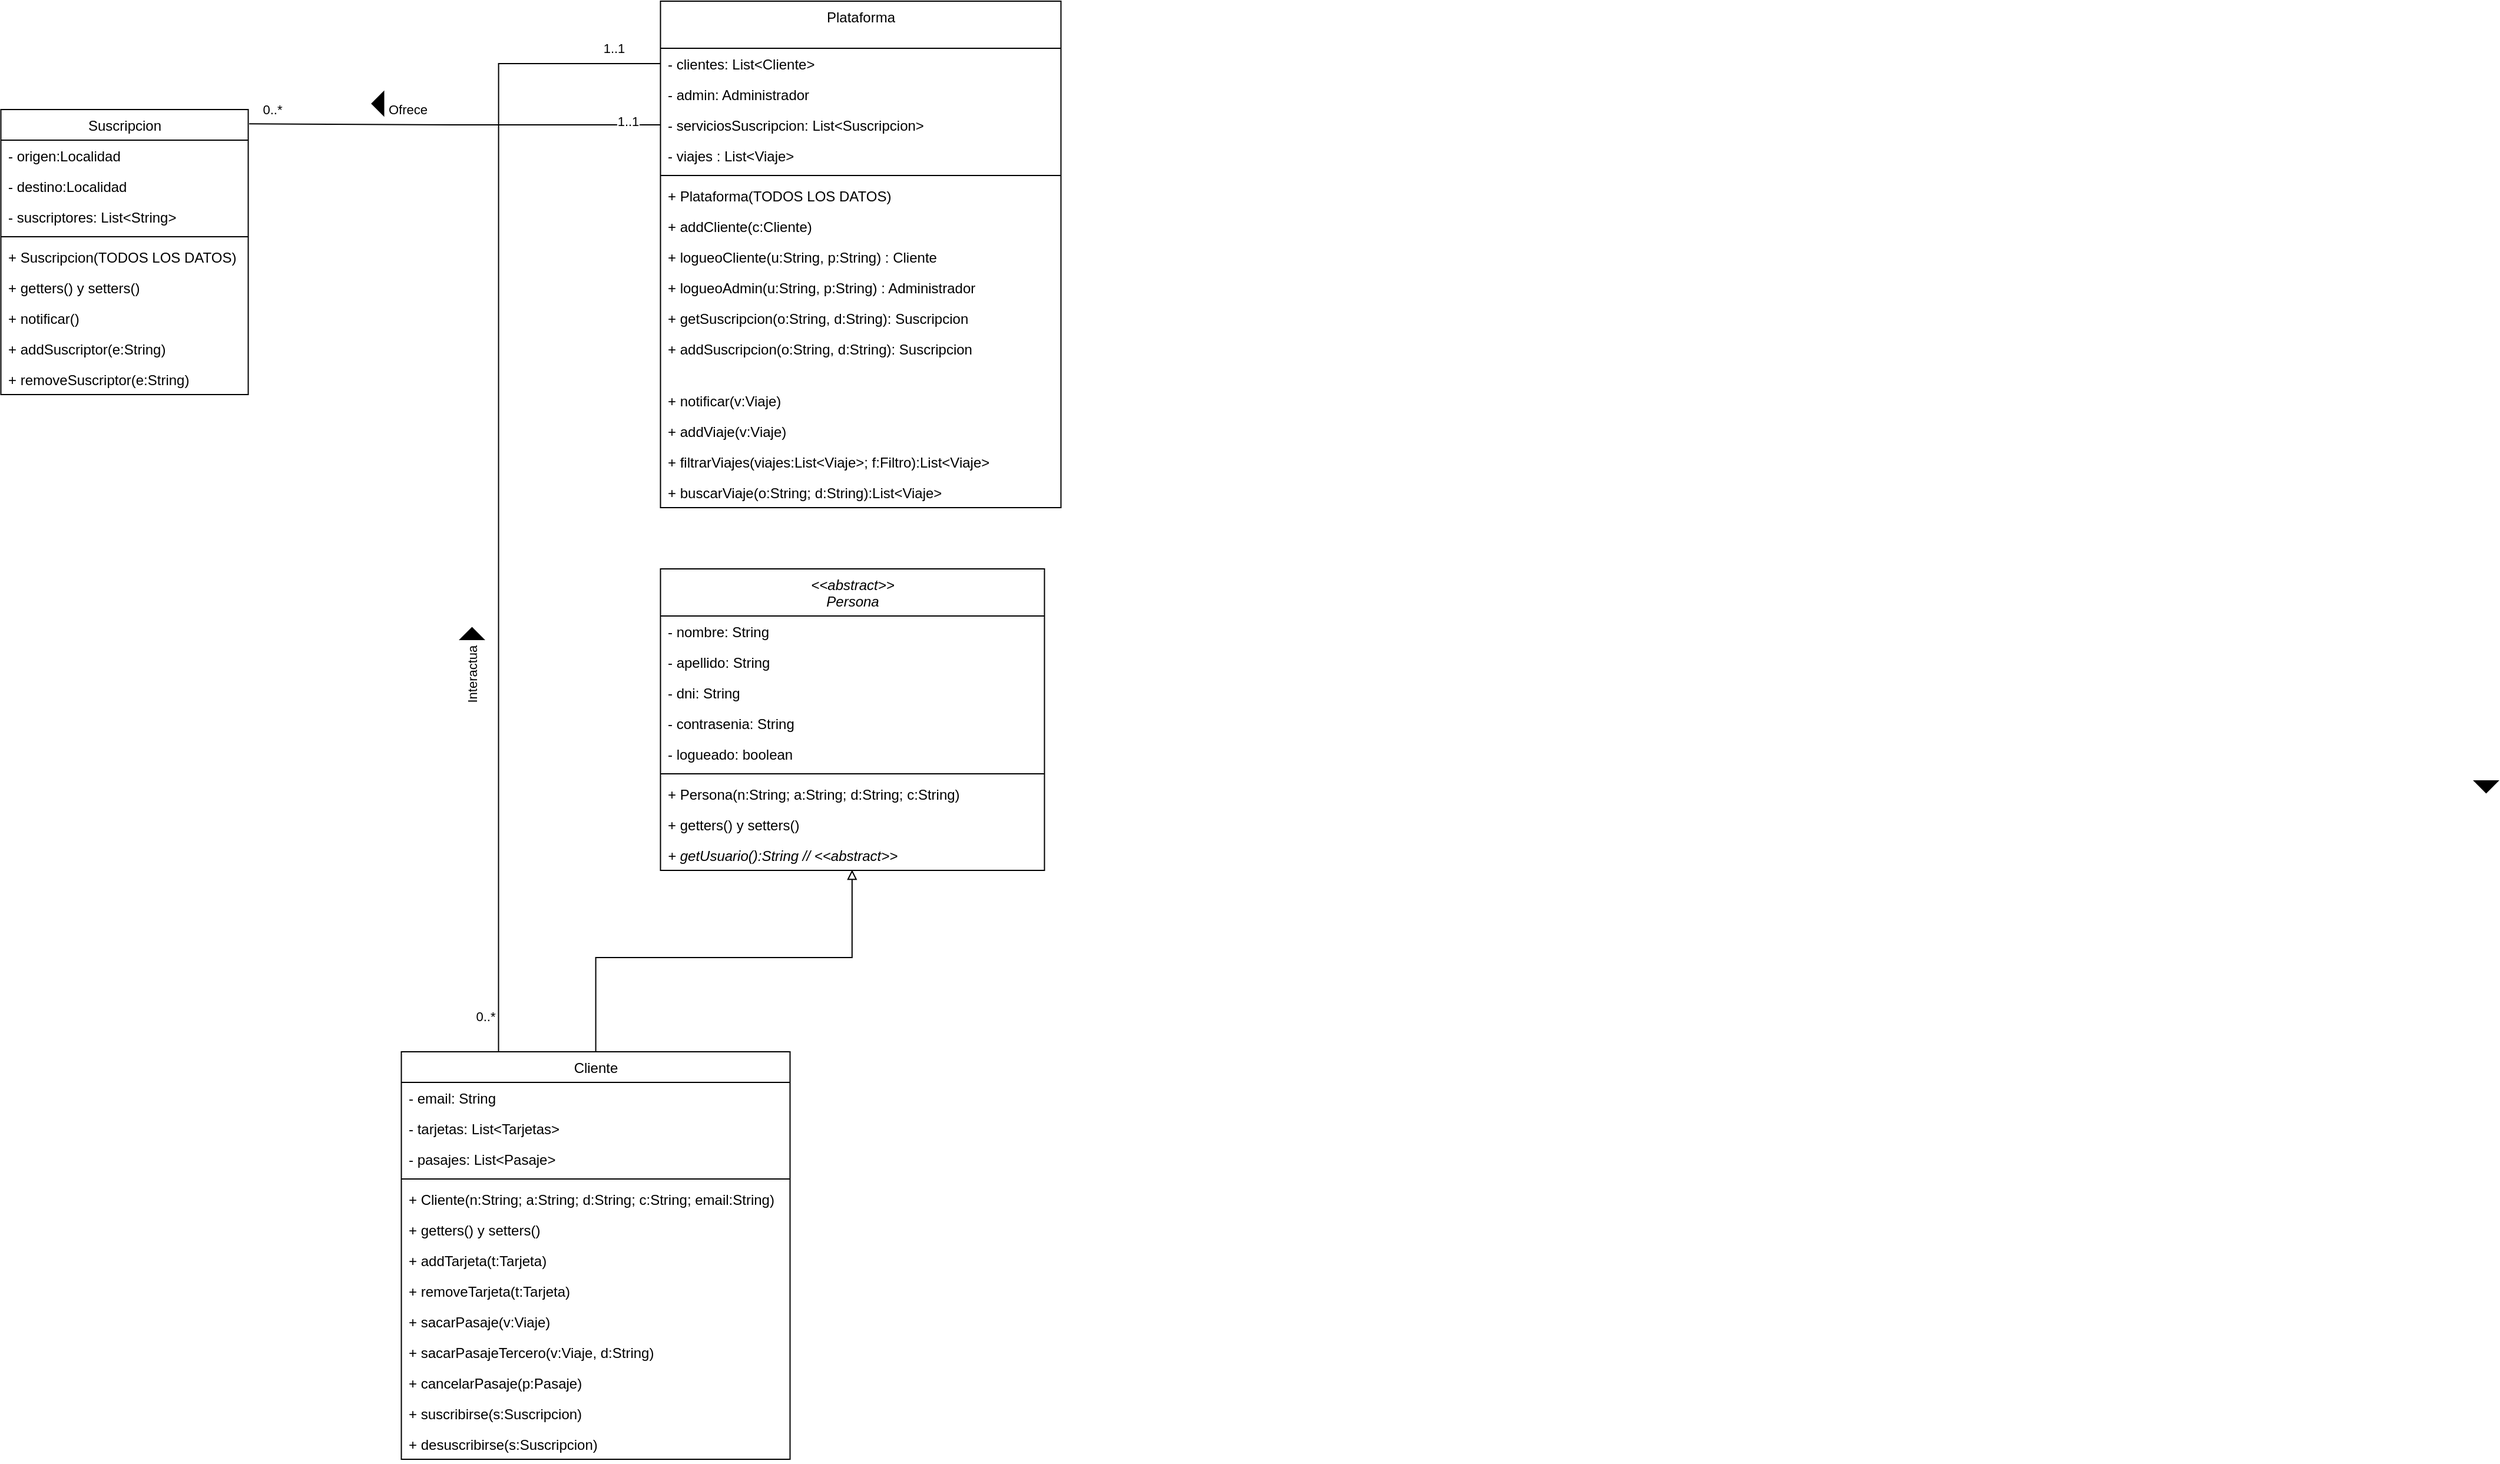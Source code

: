 <mxfile version="21.3.7" type="device">
  <diagram name="Página-1" id="zjq8cMb5KONKdvHJmB7o">
    <mxGraphModel dx="1035" dy="546" grid="1" gridSize="10" guides="1" tooltips="1" connect="1" arrows="1" fold="1" page="1" pageScale="1" pageWidth="827" pageHeight="1169" math="0" shadow="0">
      <root>
        <mxCell id="0" />
        <mxCell id="1" parent="0" />
        <mxCell id="j-AWwlysF16xWAHeP7fP-1" value="&lt;i style=&quot;font-weight: normal;&quot;&gt;&amp;lt;&amp;lt;abstract&amp;gt;&amp;gt;&lt;br&gt;Persona&lt;/i&gt;" style="swimlane;fontStyle=1;align=center;verticalAlign=top;childLayout=stackLayout;horizontal=1;startSize=40;horizontalStack=0;resizeParent=1;resizeParentMax=0;resizeLast=0;collapsible=1;marginBottom=0;whiteSpace=wrap;html=1;" parent="1" vertex="1">
          <mxGeometry x="914.75" y="800" width="326" height="256" as="geometry" />
        </mxCell>
        <mxCell id="j-AWwlysF16xWAHeP7fP-2" value="- nombre: String" style="text;strokeColor=none;fillColor=none;align=left;verticalAlign=top;spacingLeft=4;spacingRight=4;overflow=hidden;rotatable=0;points=[[0,0.5],[1,0.5]];portConstraint=eastwest;whiteSpace=wrap;html=1;" parent="j-AWwlysF16xWAHeP7fP-1" vertex="1">
          <mxGeometry y="40" width="326" height="26" as="geometry" />
        </mxCell>
        <mxCell id="j-AWwlysF16xWAHeP7fP-3" value="- apellido: String" style="text;strokeColor=none;fillColor=none;align=left;verticalAlign=top;spacingLeft=4;spacingRight=4;overflow=hidden;rotatable=0;points=[[0,0.5],[1,0.5]];portConstraint=eastwest;whiteSpace=wrap;html=1;" parent="j-AWwlysF16xWAHeP7fP-1" vertex="1">
          <mxGeometry y="66" width="326" height="26" as="geometry" />
        </mxCell>
        <mxCell id="j-AWwlysF16xWAHeP7fP-4" value="- dni: String" style="text;strokeColor=none;fillColor=none;align=left;verticalAlign=top;spacingLeft=4;spacingRight=4;overflow=hidden;rotatable=0;points=[[0,0.5],[1,0.5]];portConstraint=eastwest;whiteSpace=wrap;html=1;" parent="j-AWwlysF16xWAHeP7fP-1" vertex="1">
          <mxGeometry y="92" width="326" height="26" as="geometry" />
        </mxCell>
        <mxCell id="j-AWwlysF16xWAHeP7fP-5" value="- contrasenia: String" style="text;strokeColor=none;fillColor=none;align=left;verticalAlign=top;spacingLeft=4;spacingRight=4;overflow=hidden;rotatable=0;points=[[0,0.5],[1,0.5]];portConstraint=eastwest;whiteSpace=wrap;html=1;" parent="j-AWwlysF16xWAHeP7fP-1" vertex="1">
          <mxGeometry y="118" width="326" height="26" as="geometry" />
        </mxCell>
        <mxCell id="j-AWwlysF16xWAHeP7fP-6" value="- logueado: boolean" style="text;strokeColor=none;fillColor=none;align=left;verticalAlign=top;spacingLeft=4;spacingRight=4;overflow=hidden;rotatable=0;points=[[0,0.5],[1,0.5]];portConstraint=eastwest;whiteSpace=wrap;html=1;" parent="j-AWwlysF16xWAHeP7fP-1" vertex="1">
          <mxGeometry y="144" width="326" height="26" as="geometry" />
        </mxCell>
        <mxCell id="j-AWwlysF16xWAHeP7fP-7" value="" style="line;strokeWidth=1;fillColor=none;align=left;verticalAlign=middle;spacingTop=-1;spacingLeft=3;spacingRight=3;rotatable=0;labelPosition=right;points=[];portConstraint=eastwest;strokeColor=inherit;" parent="j-AWwlysF16xWAHeP7fP-1" vertex="1">
          <mxGeometry y="170" width="326" height="8" as="geometry" />
        </mxCell>
        <mxCell id="j-AWwlysF16xWAHeP7fP-8" value="+ Persona(n:String; a:String; d:String; c:String)" style="text;strokeColor=none;fillColor=none;align=left;verticalAlign=top;spacingLeft=4;spacingRight=4;overflow=hidden;rotatable=0;points=[[0,0.5],[1,0.5]];portConstraint=eastwest;whiteSpace=wrap;html=1;" parent="j-AWwlysF16xWAHeP7fP-1" vertex="1">
          <mxGeometry y="178" width="326" height="26" as="geometry" />
        </mxCell>
        <mxCell id="j-AWwlysF16xWAHeP7fP-9" value="+ getters() y setters()" style="text;strokeColor=none;fillColor=none;align=left;verticalAlign=top;spacingLeft=4;spacingRight=4;overflow=hidden;rotatable=0;points=[[0,0.5],[1,0.5]];portConstraint=eastwest;whiteSpace=wrap;html=1;" parent="j-AWwlysF16xWAHeP7fP-1" vertex="1">
          <mxGeometry y="204" width="326" height="26" as="geometry" />
        </mxCell>
        <mxCell id="j-AWwlysF16xWAHeP7fP-10" value="&lt;i&gt;+ getUsuario():String // &amp;lt;&amp;lt;abstract&amp;gt;&amp;gt;&lt;/i&gt;" style="text;strokeColor=none;fillColor=none;align=left;verticalAlign=top;spacingLeft=4;spacingRight=4;overflow=hidden;rotatable=0;points=[[0,0.5],[1,0.5]];portConstraint=eastwest;whiteSpace=wrap;html=1;" parent="j-AWwlysF16xWAHeP7fP-1" vertex="1">
          <mxGeometry y="230" width="326" height="26" as="geometry" />
        </mxCell>
        <mxCell id="j-AWwlysF16xWAHeP7fP-11" style="rounded=0;orthogonalLoop=1;jettySize=auto;html=1;entryX=0.499;entryY=0.981;entryDx=0;entryDy=0;entryPerimeter=0;endArrow=block;endFill=0;edgeStyle=orthogonalEdgeStyle;" parent="1" source="j-AWwlysF16xWAHeP7fP-13" target="j-AWwlysF16xWAHeP7fP-10" edge="1">
          <mxGeometry relative="1" as="geometry">
            <Array as="points">
              <mxPoint x="859.75" y="1130" />
              <mxPoint x="1077.75" y="1130" />
            </Array>
          </mxGeometry>
        </mxCell>
        <mxCell id="j-AWwlysF16xWAHeP7fP-13" value="&lt;span style=&quot;font-weight: normal;&quot;&gt;Cliente&lt;/span&gt;" style="swimlane;fontStyle=1;align=center;verticalAlign=top;childLayout=stackLayout;horizontal=1;startSize=26;horizontalStack=0;resizeParent=1;resizeParentMax=0;resizeLast=0;collapsible=1;marginBottom=0;whiteSpace=wrap;html=1;" parent="1" vertex="1">
          <mxGeometry x="694.75" y="1210" width="330" height="346" as="geometry">
            <mxRectangle x="134" y="100" width="70" height="26" as="alternateBounds" />
          </mxGeometry>
        </mxCell>
        <mxCell id="j-AWwlysF16xWAHeP7fP-14" value="- email: String" style="text;strokeColor=none;fillColor=none;align=left;verticalAlign=top;spacingLeft=4;spacingRight=4;overflow=hidden;rotatable=0;points=[[0,0.5],[1,0.5]];portConstraint=eastwest;whiteSpace=wrap;html=1;" parent="j-AWwlysF16xWAHeP7fP-13" vertex="1">
          <mxGeometry y="26" width="330" height="26" as="geometry" />
        </mxCell>
        <mxCell id="j-AWwlysF16xWAHeP7fP-15" value="- tarjetas: List&amp;lt;Tarjetas&amp;gt;" style="text;strokeColor=none;fillColor=none;align=left;verticalAlign=top;spacingLeft=4;spacingRight=4;overflow=hidden;rotatable=0;points=[[0,0.5],[1,0.5]];portConstraint=eastwest;whiteSpace=wrap;html=1;" parent="j-AWwlysF16xWAHeP7fP-13" vertex="1">
          <mxGeometry y="52" width="330" height="26" as="geometry" />
        </mxCell>
        <mxCell id="j-AWwlysF16xWAHeP7fP-16" value="- pasajes: List&amp;lt;Pasaje&amp;gt;" style="text;strokeColor=none;fillColor=none;align=left;verticalAlign=top;spacingLeft=4;spacingRight=4;overflow=hidden;rotatable=0;points=[[0,0.5],[1,0.5]];portConstraint=eastwest;whiteSpace=wrap;html=1;" parent="j-AWwlysF16xWAHeP7fP-13" vertex="1">
          <mxGeometry y="78" width="330" height="26" as="geometry" />
        </mxCell>
        <mxCell id="j-AWwlysF16xWAHeP7fP-17" value="" style="line;strokeWidth=1;fillColor=none;align=left;verticalAlign=middle;spacingTop=-1;spacingLeft=3;spacingRight=3;rotatable=0;labelPosition=right;points=[];portConstraint=eastwest;strokeColor=inherit;" parent="j-AWwlysF16xWAHeP7fP-13" vertex="1">
          <mxGeometry y="104" width="330" height="8" as="geometry" />
        </mxCell>
        <mxCell id="j-AWwlysF16xWAHeP7fP-18" value="+ Cliente(n:String; a:String; d:String; c:String; email:String)" style="text;strokeColor=none;fillColor=none;align=left;verticalAlign=top;spacingLeft=4;spacingRight=4;overflow=hidden;rotatable=0;points=[[0,0.5],[1,0.5]];portConstraint=eastwest;whiteSpace=wrap;html=1;" parent="j-AWwlysF16xWAHeP7fP-13" vertex="1">
          <mxGeometry y="112" width="330" height="26" as="geometry" />
        </mxCell>
        <mxCell id="j-AWwlysF16xWAHeP7fP-19" value="+ getters() y setters()" style="text;strokeColor=none;fillColor=none;align=left;verticalAlign=top;spacingLeft=4;spacingRight=4;overflow=hidden;rotatable=0;points=[[0,0.5],[1,0.5]];portConstraint=eastwest;whiteSpace=wrap;html=1;" parent="j-AWwlysF16xWAHeP7fP-13" vertex="1">
          <mxGeometry y="138" width="330" height="26" as="geometry" />
        </mxCell>
        <mxCell id="j-AWwlysF16xWAHeP7fP-20" value="+ addTarjeta(t:Tarjeta)" style="text;strokeColor=none;fillColor=none;align=left;verticalAlign=top;spacingLeft=4;spacingRight=4;overflow=hidden;rotatable=0;points=[[0,0.5],[1,0.5]];portConstraint=eastwest;whiteSpace=wrap;html=1;" parent="j-AWwlysF16xWAHeP7fP-13" vertex="1">
          <mxGeometry y="164" width="330" height="26" as="geometry" />
        </mxCell>
        <mxCell id="j-AWwlysF16xWAHeP7fP-21" value="+ removeTarjeta(t:Tarjeta)" style="text;strokeColor=none;fillColor=none;align=left;verticalAlign=top;spacingLeft=4;spacingRight=4;overflow=hidden;rotatable=0;points=[[0,0.5],[1,0.5]];portConstraint=eastwest;whiteSpace=wrap;html=1;" parent="j-AWwlysF16xWAHeP7fP-13" vertex="1">
          <mxGeometry y="190" width="330" height="26" as="geometry" />
        </mxCell>
        <mxCell id="j-AWwlysF16xWAHeP7fP-22" value="+ sacarPasaje(v:Viaje)" style="text;strokeColor=none;fillColor=none;align=left;verticalAlign=top;spacingLeft=4;spacingRight=4;overflow=hidden;rotatable=0;points=[[0,0.5],[1,0.5]];portConstraint=eastwest;whiteSpace=wrap;html=1;" parent="j-AWwlysF16xWAHeP7fP-13" vertex="1">
          <mxGeometry y="216" width="330" height="26" as="geometry" />
        </mxCell>
        <mxCell id="j-AWwlysF16xWAHeP7fP-23" value="+ sacarPasajeTercero(v:Viaje, d:String)" style="text;strokeColor=none;fillColor=none;align=left;verticalAlign=top;spacingLeft=4;spacingRight=4;overflow=hidden;rotatable=0;points=[[0,0.5],[1,0.5]];portConstraint=eastwest;whiteSpace=wrap;html=1;" parent="j-AWwlysF16xWAHeP7fP-13" vertex="1">
          <mxGeometry y="242" width="330" height="26" as="geometry" />
        </mxCell>
        <mxCell id="j-AWwlysF16xWAHeP7fP-24" value="+ cancelarPasaje(p:Pasaje)" style="text;strokeColor=none;fillColor=none;align=left;verticalAlign=top;spacingLeft=4;spacingRight=4;overflow=hidden;rotatable=0;points=[[0,0.5],[1,0.5]];portConstraint=eastwest;whiteSpace=wrap;html=1;" parent="j-AWwlysF16xWAHeP7fP-13" vertex="1">
          <mxGeometry y="268" width="330" height="26" as="geometry" />
        </mxCell>
        <mxCell id="j-AWwlysF16xWAHeP7fP-25" value="+ suscribirse(s:Suscripcion)" style="text;strokeColor=none;fillColor=none;align=left;verticalAlign=top;spacingLeft=4;spacingRight=4;overflow=hidden;rotatable=0;points=[[0,0.5],[1,0.5]];portConstraint=eastwest;whiteSpace=wrap;html=1;" parent="j-AWwlysF16xWAHeP7fP-13" vertex="1">
          <mxGeometry y="294" width="330" height="26" as="geometry" />
        </mxCell>
        <mxCell id="j-AWwlysF16xWAHeP7fP-26" value="+ desuscribirse(s:Suscripcion)" style="text;strokeColor=none;fillColor=none;align=left;verticalAlign=top;spacingLeft=4;spacingRight=4;overflow=hidden;rotatable=0;points=[[0,0.5],[1,0.5]];portConstraint=eastwest;whiteSpace=wrap;html=1;" parent="j-AWwlysF16xWAHeP7fP-13" vertex="1">
          <mxGeometry y="320" width="330" height="26" as="geometry" />
        </mxCell>
        <mxCell id="j-AWwlysF16xWAHeP7fP-86" value="&lt;span style=&quot;font-weight: normal;&quot;&gt;Suscripcion&lt;/span&gt;" style="swimlane;fontStyle=1;align=center;verticalAlign=top;childLayout=stackLayout;horizontal=1;startSize=26;horizontalStack=0;resizeParent=1;resizeParentMax=0;resizeLast=0;collapsible=1;marginBottom=0;whiteSpace=wrap;html=1;" parent="1" vertex="1">
          <mxGeometry x="354.75" y="410" width="210" height="242" as="geometry">
            <mxRectangle x="1500" y="60" width="90" height="26" as="alternateBounds" />
          </mxGeometry>
        </mxCell>
        <mxCell id="j-AWwlysF16xWAHeP7fP-87" value="- origen:Localidad" style="text;strokeColor=none;fillColor=none;align=left;verticalAlign=top;spacingLeft=4;spacingRight=4;overflow=hidden;rotatable=0;points=[[0,0.5],[1,0.5]];portConstraint=eastwest;whiteSpace=wrap;html=1;" parent="j-AWwlysF16xWAHeP7fP-86" vertex="1">
          <mxGeometry y="26" width="210" height="26" as="geometry" />
        </mxCell>
        <mxCell id="j-AWwlysF16xWAHeP7fP-88" value="- destino:Localidad" style="text;strokeColor=none;fillColor=none;align=left;verticalAlign=top;spacingLeft=4;spacingRight=4;overflow=hidden;rotatable=0;points=[[0,0.5],[1,0.5]];portConstraint=eastwest;whiteSpace=wrap;html=1;" parent="j-AWwlysF16xWAHeP7fP-86" vertex="1">
          <mxGeometry y="52" width="210" height="26" as="geometry" />
        </mxCell>
        <mxCell id="j-AWwlysF16xWAHeP7fP-89" value="- suscriptores: List&amp;lt;String&amp;gt;" style="text;strokeColor=none;fillColor=none;align=left;verticalAlign=top;spacingLeft=4;spacingRight=4;overflow=hidden;rotatable=0;points=[[0,0.5],[1,0.5]];portConstraint=eastwest;whiteSpace=wrap;html=1;" parent="j-AWwlysF16xWAHeP7fP-86" vertex="1">
          <mxGeometry y="78" width="210" height="26" as="geometry" />
        </mxCell>
        <mxCell id="j-AWwlysF16xWAHeP7fP-90" value="" style="line;strokeWidth=1;fillColor=none;align=left;verticalAlign=middle;spacingTop=-1;spacingLeft=3;spacingRight=3;rotatable=0;labelPosition=right;points=[];portConstraint=eastwest;strokeColor=inherit;" parent="j-AWwlysF16xWAHeP7fP-86" vertex="1">
          <mxGeometry y="104" width="210" height="8" as="geometry" />
        </mxCell>
        <mxCell id="j-AWwlysF16xWAHeP7fP-91" value="+ Suscripcion(TODOS LOS DATOS)" style="text;strokeColor=none;fillColor=none;align=left;verticalAlign=top;spacingLeft=4;spacingRight=4;overflow=hidden;rotatable=0;points=[[0,0.5],[1,0.5]];portConstraint=eastwest;whiteSpace=wrap;html=1;" parent="j-AWwlysF16xWAHeP7fP-86" vertex="1">
          <mxGeometry y="112" width="210" height="26" as="geometry" />
        </mxCell>
        <mxCell id="j-AWwlysF16xWAHeP7fP-92" value="+ getters() y setters()" style="text;strokeColor=none;fillColor=none;align=left;verticalAlign=top;spacingLeft=4;spacingRight=4;overflow=hidden;rotatable=0;points=[[0,0.5],[1,0.5]];portConstraint=eastwest;whiteSpace=wrap;html=1;" parent="j-AWwlysF16xWAHeP7fP-86" vertex="1">
          <mxGeometry y="138" width="210" height="26" as="geometry" />
        </mxCell>
        <mxCell id="j-AWwlysF16xWAHeP7fP-93" value="+ notificar()" style="text;strokeColor=none;fillColor=none;align=left;verticalAlign=top;spacingLeft=4;spacingRight=4;overflow=hidden;rotatable=0;points=[[0,0.5],[1,0.5]];portConstraint=eastwest;whiteSpace=wrap;html=1;" parent="j-AWwlysF16xWAHeP7fP-86" vertex="1">
          <mxGeometry y="164" width="210" height="26" as="geometry" />
        </mxCell>
        <mxCell id="j-AWwlysF16xWAHeP7fP-94" value="+ addSuscriptor(e:String)" style="text;strokeColor=none;fillColor=none;align=left;verticalAlign=top;spacingLeft=4;spacingRight=4;overflow=hidden;rotatable=0;points=[[0,0.5],[1,0.5]];portConstraint=eastwest;whiteSpace=wrap;html=1;" parent="j-AWwlysF16xWAHeP7fP-86" vertex="1">
          <mxGeometry y="190" width="210" height="26" as="geometry" />
        </mxCell>
        <mxCell id="j-AWwlysF16xWAHeP7fP-95" value="+ removeSuscriptor(e:String)" style="text;strokeColor=none;fillColor=none;align=left;verticalAlign=top;spacingLeft=4;spacingRight=4;overflow=hidden;rotatable=0;points=[[0,0.5],[1,0.5]];portConstraint=eastwest;whiteSpace=wrap;html=1;" parent="j-AWwlysF16xWAHeP7fP-86" vertex="1">
          <mxGeometry y="216" width="210" height="26" as="geometry" />
        </mxCell>
        <mxCell id="j-AWwlysF16xWAHeP7fP-96" value="&lt;span style=&quot;font-weight: 400;&quot;&gt;Plataforma&lt;/span&gt;" style="swimlane;fontStyle=1;align=center;verticalAlign=top;childLayout=stackLayout;horizontal=1;startSize=40;horizontalStack=0;resizeParent=1;resizeParentMax=0;resizeLast=0;collapsible=1;marginBottom=0;whiteSpace=wrap;html=1;" parent="1" vertex="1">
          <mxGeometry x="914.75" y="318" width="340" height="430" as="geometry">
            <mxRectangle x="-540" y="-410" width="90" height="40" as="alternateBounds" />
          </mxGeometry>
        </mxCell>
        <mxCell id="j-AWwlysF16xWAHeP7fP-97" value="- clientes: List&amp;lt;Cliente&amp;gt;" style="text;strokeColor=none;fillColor=none;align=left;verticalAlign=top;spacingLeft=4;spacingRight=4;overflow=hidden;rotatable=0;points=[[0,0.5],[1,0.5]];portConstraint=eastwest;whiteSpace=wrap;html=1;" parent="j-AWwlysF16xWAHeP7fP-96" vertex="1">
          <mxGeometry y="40" width="340" height="26" as="geometry" />
        </mxCell>
        <mxCell id="j-AWwlysF16xWAHeP7fP-98" value="- admin: Administrador" style="text;strokeColor=none;fillColor=none;align=left;verticalAlign=top;spacingLeft=4;spacingRight=4;overflow=hidden;rotatable=0;points=[[0,0.5],[1,0.5]];portConstraint=eastwest;whiteSpace=wrap;html=1;" parent="j-AWwlysF16xWAHeP7fP-96" vertex="1">
          <mxGeometry y="66" width="340" height="26" as="geometry" />
        </mxCell>
        <mxCell id="j-AWwlysF16xWAHeP7fP-99" value="- serviciosSuscripcion: List&amp;lt;Suscripcion&amp;gt;" style="text;strokeColor=none;fillColor=none;align=left;verticalAlign=top;spacingLeft=4;spacingRight=4;overflow=hidden;rotatable=0;points=[[0,0.5],[1,0.5]];portConstraint=eastwest;whiteSpace=wrap;html=1;" parent="j-AWwlysF16xWAHeP7fP-96" vertex="1">
          <mxGeometry y="92" width="340" height="26" as="geometry" />
        </mxCell>
        <mxCell id="j-AWwlysF16xWAHeP7fP-100" value="- viajes : List&amp;lt;Viaje&amp;gt;" style="text;strokeColor=none;fillColor=none;align=left;verticalAlign=top;spacingLeft=4;spacingRight=4;overflow=hidden;rotatable=0;points=[[0,0.5],[1,0.5]];portConstraint=eastwest;whiteSpace=wrap;html=1;" parent="j-AWwlysF16xWAHeP7fP-96" vertex="1">
          <mxGeometry y="118" width="340" height="26" as="geometry" />
        </mxCell>
        <mxCell id="j-AWwlysF16xWAHeP7fP-101" value="" style="line;strokeWidth=1;fillColor=none;align=left;verticalAlign=middle;spacingTop=-1;spacingLeft=3;spacingRight=3;rotatable=0;labelPosition=right;points=[];portConstraint=eastwest;strokeColor=inherit;" parent="j-AWwlysF16xWAHeP7fP-96" vertex="1">
          <mxGeometry y="144" width="340" height="8" as="geometry" />
        </mxCell>
        <mxCell id="j-AWwlysF16xWAHeP7fP-102" value="+ Plataforma(TODOS LOS DATOS)" style="text;strokeColor=none;fillColor=none;align=left;verticalAlign=top;spacingLeft=4;spacingRight=4;overflow=hidden;rotatable=0;points=[[0,0.5],[1,0.5]];portConstraint=eastwest;whiteSpace=wrap;html=1;" parent="j-AWwlysF16xWAHeP7fP-96" vertex="1">
          <mxGeometry y="152" width="340" height="26" as="geometry" />
        </mxCell>
        <mxCell id="j-AWwlysF16xWAHeP7fP-103" value="+ addCliente(c:Cliente)" style="text;strokeColor=none;fillColor=none;align=left;verticalAlign=top;spacingLeft=4;spacingRight=4;overflow=hidden;rotatable=0;points=[[0,0.5],[1,0.5]];portConstraint=eastwest;whiteSpace=wrap;html=1;" parent="j-AWwlysF16xWAHeP7fP-96" vertex="1">
          <mxGeometry y="178" width="340" height="26" as="geometry" />
        </mxCell>
        <mxCell id="j-AWwlysF16xWAHeP7fP-104" value="+ logueoCliente(u:String, p:String) : Cliente" style="text;strokeColor=none;fillColor=none;align=left;verticalAlign=top;spacingLeft=4;spacingRight=4;overflow=hidden;rotatable=0;points=[[0,0.5],[1,0.5]];portConstraint=eastwest;whiteSpace=wrap;html=1;" parent="j-AWwlysF16xWAHeP7fP-96" vertex="1">
          <mxGeometry y="204" width="340" height="26" as="geometry" />
        </mxCell>
        <mxCell id="j-AWwlysF16xWAHeP7fP-105" value="+ logueoAdmin(u:String, p:String) : Administrador" style="text;strokeColor=none;fillColor=none;align=left;verticalAlign=top;spacingLeft=4;spacingRight=4;overflow=hidden;rotatable=0;points=[[0,0.5],[1,0.5]];portConstraint=eastwest;whiteSpace=wrap;html=1;" parent="j-AWwlysF16xWAHeP7fP-96" vertex="1">
          <mxGeometry y="230" width="340" height="26" as="geometry" />
        </mxCell>
        <mxCell id="j-AWwlysF16xWAHeP7fP-106" value="+ getSuscripcion(o:String, d:String): Suscripcion" style="text;strokeColor=none;fillColor=none;align=left;verticalAlign=top;spacingLeft=4;spacingRight=4;overflow=hidden;rotatable=0;points=[[0,0.5],[1,0.5]];portConstraint=eastwest;whiteSpace=wrap;html=1;" parent="j-AWwlysF16xWAHeP7fP-96" vertex="1">
          <mxGeometry y="256" width="340" height="26" as="geometry" />
        </mxCell>
        <mxCell id="j-AWwlysF16xWAHeP7fP-107" value="+ addSuscripcion(o:String, d:String): Suscripcion" style="text;strokeColor=none;fillColor=none;align=left;verticalAlign=top;spacingLeft=4;spacingRight=4;overflow=hidden;rotatable=0;points=[[0,0.5],[1,0.5]];portConstraint=eastwest;whiteSpace=wrap;html=1;" parent="j-AWwlysF16xWAHeP7fP-96" vertex="1">
          <mxGeometry y="282" width="340" height="44" as="geometry" />
        </mxCell>
        <mxCell id="j-AWwlysF16xWAHeP7fP-108" value="+ notificar(v:Viaje)" style="text;strokeColor=none;fillColor=none;align=left;verticalAlign=top;spacingLeft=4;spacingRight=4;overflow=hidden;rotatable=0;points=[[0,0.5],[1,0.5]];portConstraint=eastwest;whiteSpace=wrap;html=1;" parent="j-AWwlysF16xWAHeP7fP-96" vertex="1">
          <mxGeometry y="326" width="340" height="26" as="geometry" />
        </mxCell>
        <mxCell id="j-AWwlysF16xWAHeP7fP-109" value="+ addViaje(v:Viaje)" style="text;strokeColor=none;fillColor=none;align=left;verticalAlign=top;spacingLeft=4;spacingRight=4;overflow=hidden;rotatable=0;points=[[0,0.5],[1,0.5]];portConstraint=eastwest;whiteSpace=wrap;html=1;" parent="j-AWwlysF16xWAHeP7fP-96" vertex="1">
          <mxGeometry y="352" width="340" height="26" as="geometry" />
        </mxCell>
        <mxCell id="j-AWwlysF16xWAHeP7fP-110" value="+ filtrarViajes(viajes:List&amp;lt;Viaje&amp;gt;; f:Filtro):List&amp;lt;Viaje&amp;gt;" style="text;strokeColor=none;fillColor=none;align=left;verticalAlign=top;spacingLeft=4;spacingRight=4;overflow=hidden;rotatable=0;points=[[0,0.5],[1,0.5]];portConstraint=eastwest;whiteSpace=wrap;html=1;" parent="j-AWwlysF16xWAHeP7fP-96" vertex="1">
          <mxGeometry y="378" width="340" height="26" as="geometry" />
        </mxCell>
        <mxCell id="j-AWwlysF16xWAHeP7fP-111" value="+ buscarViaje(o:String; d:String):List&amp;lt;Viaje&amp;gt;" style="text;strokeColor=none;fillColor=none;align=left;verticalAlign=top;spacingLeft=4;spacingRight=4;overflow=hidden;rotatable=0;points=[[0,0.5],[1,0.5]];portConstraint=eastwest;whiteSpace=wrap;html=1;" parent="j-AWwlysF16xWAHeP7fP-96" vertex="1">
          <mxGeometry y="404" width="340" height="26" as="geometry" />
        </mxCell>
        <mxCell id="j-AWwlysF16xWAHeP7fP-149" style="edgeStyle=orthogonalEdgeStyle;rounded=0;orthogonalLoop=1;jettySize=auto;html=1;exitX=0;exitY=0.5;exitDx=0;exitDy=0;entryX=1.004;entryY=0.05;entryDx=0;entryDy=0;entryPerimeter=0;endArrow=none;endFill=0;" parent="1" source="j-AWwlysF16xWAHeP7fP-99" target="j-AWwlysF16xWAHeP7fP-86" edge="1">
          <mxGeometry relative="1" as="geometry" />
        </mxCell>
        <mxCell id="j-AWwlysF16xWAHeP7fP-150" value="1..1" style="edgeLabel;html=1;align=center;verticalAlign=middle;resizable=0;points=[];" parent="j-AWwlysF16xWAHeP7fP-149" vertex="1" connectable="0">
          <mxGeometry x="-0.843" y="-3" relative="1" as="geometry">
            <mxPoint x="-1" as="offset" />
          </mxGeometry>
        </mxCell>
        <mxCell id="j-AWwlysF16xWAHeP7fP-151" value="0..*" style="edgeLabel;html=1;align=center;verticalAlign=middle;resizable=0;points=[];" parent="j-AWwlysF16xWAHeP7fP-149" vertex="1" connectable="0">
          <mxGeometry x="0.931" y="-1" relative="1" as="geometry">
            <mxPoint x="7" y="-11" as="offset" />
          </mxGeometry>
        </mxCell>
        <mxCell id="j-AWwlysF16xWAHeP7fP-152" value="Ofrece" style="edgeLabel;html=1;align=center;verticalAlign=middle;resizable=0;points=[];" parent="j-AWwlysF16xWAHeP7fP-149" vertex="1" connectable="0">
          <mxGeometry x="0.239" y="-1" relative="1" as="geometry">
            <mxPoint x="1" y="-11" as="offset" />
          </mxGeometry>
        </mxCell>
        <mxCell id="j-AWwlysF16xWAHeP7fP-160" style="edgeStyle=orthogonalEdgeStyle;rounded=0;orthogonalLoop=1;jettySize=auto;html=1;exitX=0;exitY=0.5;exitDx=0;exitDy=0;entryX=0.25;entryY=0;entryDx=0;entryDy=0;endArrow=none;endFill=0;" parent="1" source="j-AWwlysF16xWAHeP7fP-97" target="j-AWwlysF16xWAHeP7fP-13" edge="1">
          <mxGeometry relative="1" as="geometry" />
        </mxCell>
        <mxCell id="j-AWwlysF16xWAHeP7fP-161" value="1..1" style="edgeLabel;html=1;align=center;verticalAlign=middle;resizable=0;points=[];" parent="j-AWwlysF16xWAHeP7fP-160" vertex="1" connectable="0">
          <mxGeometry x="-0.904" y="1" relative="1" as="geometry">
            <mxPoint x="7" y="-14" as="offset" />
          </mxGeometry>
        </mxCell>
        <mxCell id="j-AWwlysF16xWAHeP7fP-162" value="0..*" style="edgeLabel;html=1;align=center;verticalAlign=middle;resizable=0;points=[];" parent="j-AWwlysF16xWAHeP7fP-160" vertex="1" connectable="0">
          <mxGeometry x="0.898" relative="1" as="geometry">
            <mxPoint x="-12" y="20" as="offset" />
          </mxGeometry>
        </mxCell>
        <mxCell id="j-AWwlysF16xWAHeP7fP-163" value="Interactua" style="edgeLabel;html=1;align=center;verticalAlign=middle;resizable=0;points=[];rotation=-90;" parent="j-AWwlysF16xWAHeP7fP-160" vertex="1" connectable="0">
          <mxGeometry x="0.356" y="2" relative="1" as="geometry">
            <mxPoint x="-24" y="-5" as="offset" />
          </mxGeometry>
        </mxCell>
        <mxCell id="j-AWwlysF16xWAHeP7fP-164" value="" style="verticalLabelPosition=bottom;verticalAlign=top;html=1;shape=mxgraph.basic.acute_triangle;dx=0.5;rotation=0;fillColor=#000000;" parent="1" vertex="1">
          <mxGeometry x="744.75" y="850" width="20" height="10" as="geometry" />
        </mxCell>
        <mxCell id="j-AWwlysF16xWAHeP7fP-165" value="" style="verticalLabelPosition=bottom;verticalAlign=top;html=1;shape=mxgraph.basic.acute_triangle;dx=0.5;rotation=-90;fillColor=#000000;" parent="1" vertex="1">
          <mxGeometry x="664.75" y="400" width="20" height="10" as="geometry" />
        </mxCell>
        <mxCell id="j-AWwlysF16xWAHeP7fP-193" value="" style="verticalLabelPosition=bottom;verticalAlign=top;html=1;shape=mxgraph.basic.acute_triangle;dx=0.5;rotation=-180;fillColor=#000000;" parent="1" vertex="1">
          <mxGeometry x="2454.75" y="980" width="20" height="10" as="geometry" />
        </mxCell>
      </root>
    </mxGraphModel>
  </diagram>
</mxfile>
